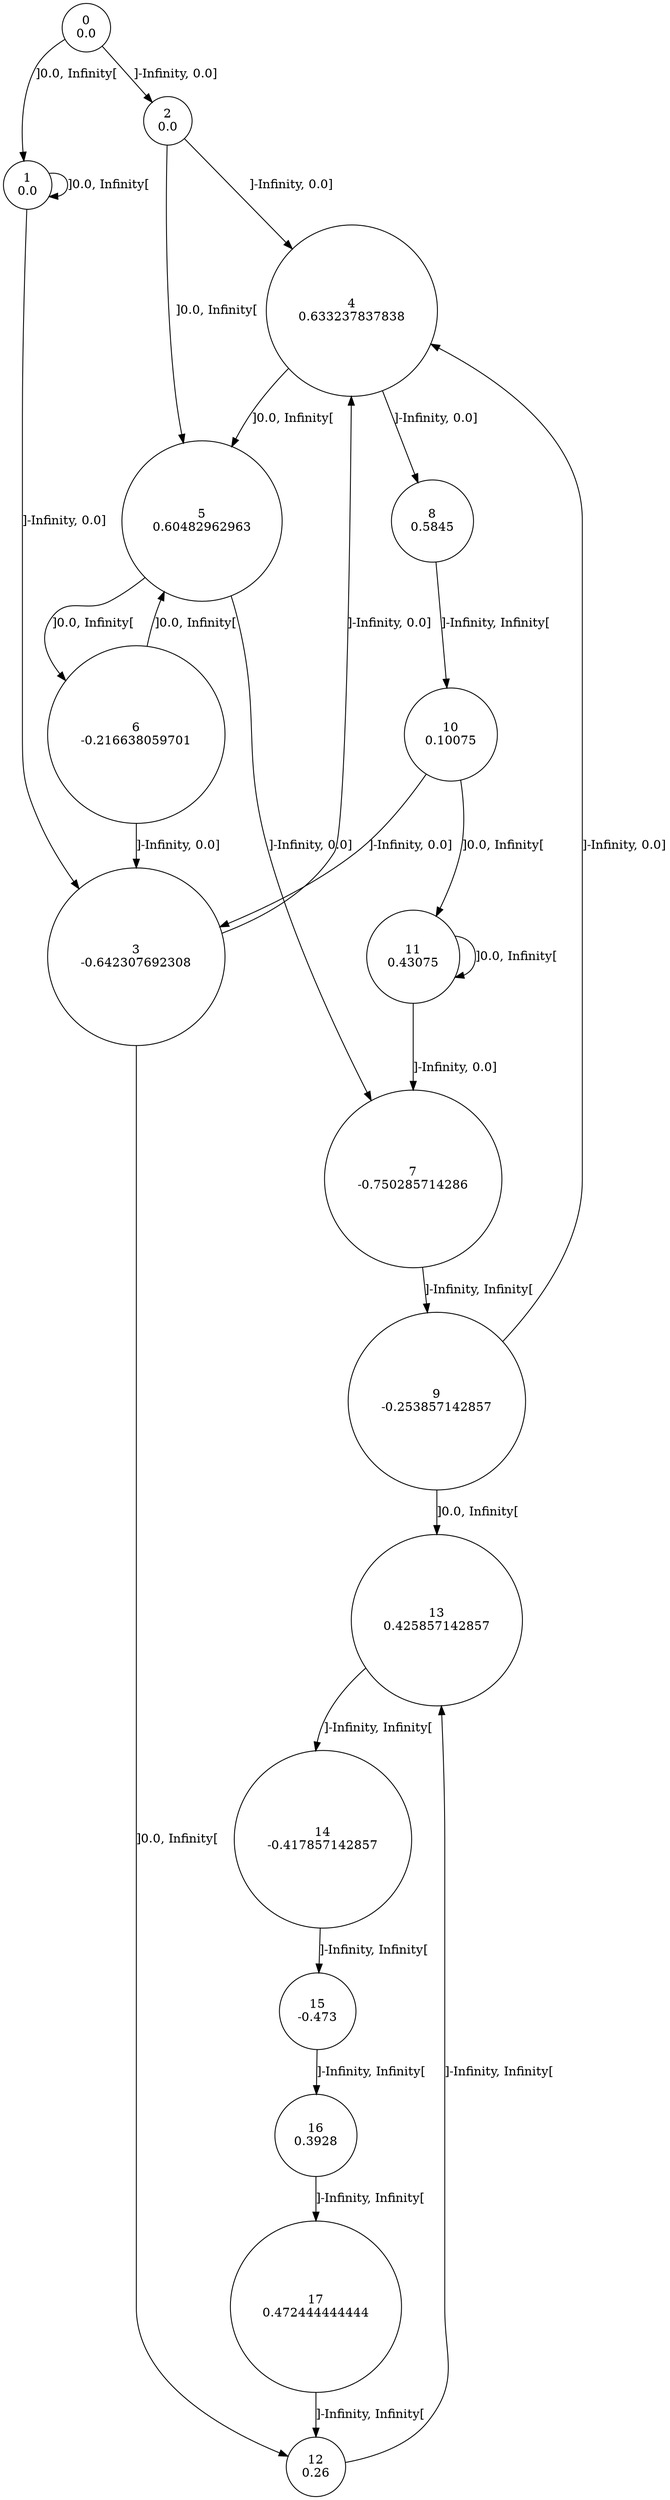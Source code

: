 digraph a {
0 [shape=circle, label="0\n0.0"];
	0 -> 2 [label="]-Infinity, 0.0]"];
	0 -> 1 [label="]0.0, Infinity["];
1 [shape=circle, label="1\n0.0"];
	1 -> 3 [label="]-Infinity, 0.0]"];
	1 -> 1 [label="]0.0, Infinity["];
2 [shape=circle, label="2\n0.0"];
	2 -> 4 [label="]-Infinity, 0.0]"];
	2 -> 5 [label="]0.0, Infinity["];
3 [shape=circle, label="3\n-0.642307692308"];
	3 -> 4 [label="]-Infinity, 0.0]"];
	3 -> 12 [label="]0.0, Infinity["];
4 [shape=circle, label="4\n0.633237837838"];
	4 -> 8 [label="]-Infinity, 0.0]"];
	4 -> 5 [label="]0.0, Infinity["];
5 [shape=circle, label="5\n0.60482962963"];
	5 -> 7 [label="]-Infinity, 0.0]"];
	5 -> 6 [label="]0.0, Infinity["];
6 [shape=circle, label="6\n-0.216638059701"];
	6 -> 3 [label="]-Infinity, 0.0]"];
	6 -> 5 [label="]0.0, Infinity["];
7 [shape=circle, label="7\n-0.750285714286"];
	7 -> 9 [label="]-Infinity, Infinity["];
8 [shape=circle, label="8\n0.5845"];
	8 -> 10 [label="]-Infinity, Infinity["];
9 [shape=circle, label="9\n-0.253857142857"];
	9 -> 4 [label="]-Infinity, 0.0]"];
	9 -> 13 [label="]0.0, Infinity["];
10 [shape=circle, label="10\n0.10075"];
	10 -> 3 [label="]-Infinity, 0.0]"];
	10 -> 11 [label="]0.0, Infinity["];
11 [shape=circle, label="11\n0.43075"];
	11 -> 7 [label="]-Infinity, 0.0]"];
	11 -> 11 [label="]0.0, Infinity["];
12 [shape=circle, label="12\n0.26"];
	12 -> 13 [label="]-Infinity, Infinity["];
13 [shape=circle, label="13\n0.425857142857"];
	13 -> 14 [label="]-Infinity, Infinity["];
14 [shape=circle, label="14\n-0.417857142857"];
	14 -> 15 [label="]-Infinity, Infinity["];
15 [shape=circle, label="15\n-0.473"];
	15 -> 16 [label="]-Infinity, Infinity["];
16 [shape=circle, label="16\n0.3928"];
	16 -> 17 [label="]-Infinity, Infinity["];
17 [shape=circle, label="17\n0.472444444444"];
	17 -> 12 [label="]-Infinity, Infinity["];
}